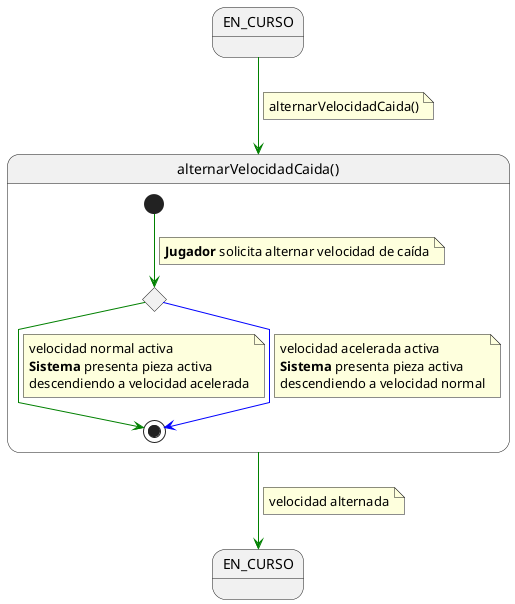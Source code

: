 @startuml alternarVelocidadCaida

skinparam linetype polyline

EN_CURSO -[#green]-> alternarVelocidadCaida
note on link
alternarVelocidadCaida()
end note

state alternarVelocidadCaida as "alternarVelocidadCaida()" {

    state c1 <<choice>>

    [*] -[#green]-> c1
    note on link
    <b>Jugador</b> solicita alternar velocidad de caída
    end note

    c1 -[#green]-> [*]
    note on link
    velocidad normal activa
    <b>Sistema</b> presenta pieza activa
    descendiendo a velocidad acelerada
    end note

    c1 -[#blue]-> [*]
    note on link
    velocidad acelerada activa
    <b>Sistema</b> presenta pieza activa
    descendiendo a velocidad normal
    end note
}

state EN_CURSO_2 as "EN_CURSO"

alternarVelocidadCaida -[#green]-> EN_CURSO_2
note on link
velocidad alternada
end note

@enduml
